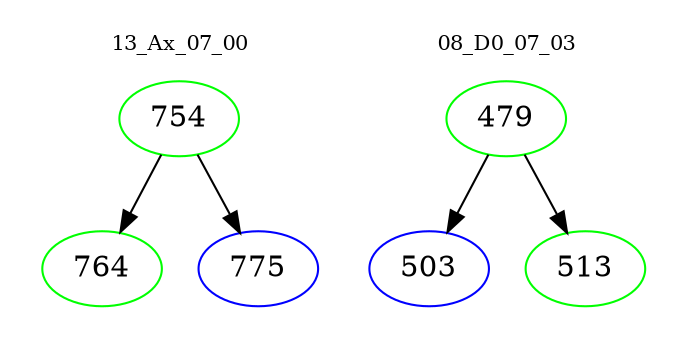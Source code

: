 digraph{
subgraph cluster_0 {
color = white
label = "13_Ax_07_00";
fontsize=10;
T0_754 [label="754", color="green"]
T0_754 -> T0_764 [color="black"]
T0_764 [label="764", color="green"]
T0_754 -> T0_775 [color="black"]
T0_775 [label="775", color="blue"]
}
subgraph cluster_1 {
color = white
label = "08_D0_07_03";
fontsize=10;
T1_479 [label="479", color="green"]
T1_479 -> T1_503 [color="black"]
T1_503 [label="503", color="blue"]
T1_479 -> T1_513 [color="black"]
T1_513 [label="513", color="green"]
}
}
